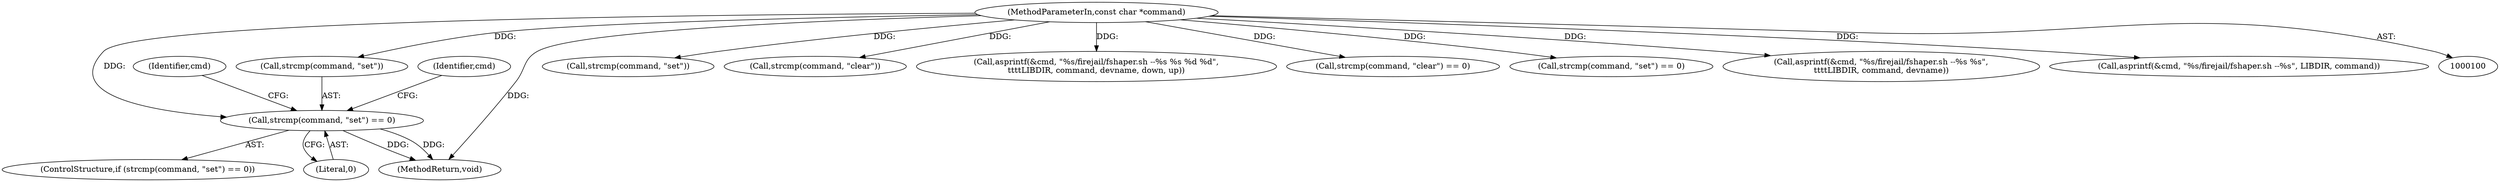 digraph "0_firejail_5d43fdcd215203868d440ffc42036f5f5ffc89fc@API" {
"1000332" [label="(Call,strcmp(command, \"set\") == 0)"];
"1000102" [label="(MethodParameterIn,const char *command)"];
"1000193" [label="(Call,strcmp(command, \"set\"))"];
"1000331" [label="(ControlStructure,if (strcmp(command, \"set\") == 0))"];
"1000205" [label="(Call,strcmp(command, \"clear\"))"];
"1000332" [label="(Call,strcmp(command, \"set\") == 0)"];
"1000340" [label="(Call,asprintf(&cmd, \"%s/firejail/fshaper.sh --%s %s %d %d\",\n\t\t\t\tLIBDIR, command, devname, down, up))"];
"1000204" [label="(Call,strcmp(command, \"clear\") == 0)"];
"1000192" [label="(Call,strcmp(command, \"set\") == 0)"];
"1000359" [label="(Identifier,cmd)"];
"1000333" [label="(Call,strcmp(command, \"set\"))"];
"1000357" [label="(Call,asprintf(&cmd, \"%s/firejail/fshaper.sh --%s %s\",\n\t\t\t\tLIBDIR, command, devname))"];
"1000336" [label="(Literal,0)"];
"1000372" [label="(Call,asprintf(&cmd, \"%s/firejail/fshaper.sh --%s\", LIBDIR, command))"];
"1000428" [label="(MethodReturn,void)"];
"1000342" [label="(Identifier,cmd)"];
"1000102" [label="(MethodParameterIn,const char *command)"];
"1000332" -> "1000331"  [label="AST: "];
"1000332" -> "1000336"  [label="CFG: "];
"1000333" -> "1000332"  [label="AST: "];
"1000336" -> "1000332"  [label="AST: "];
"1000342" -> "1000332"  [label="CFG: "];
"1000359" -> "1000332"  [label="CFG: "];
"1000332" -> "1000428"  [label="DDG: "];
"1000332" -> "1000428"  [label="DDG: "];
"1000102" -> "1000332"  [label="DDG: "];
"1000102" -> "1000100"  [label="AST: "];
"1000102" -> "1000428"  [label="DDG: "];
"1000102" -> "1000192"  [label="DDG: "];
"1000102" -> "1000193"  [label="DDG: "];
"1000102" -> "1000204"  [label="DDG: "];
"1000102" -> "1000205"  [label="DDG: "];
"1000102" -> "1000333"  [label="DDG: "];
"1000102" -> "1000340"  [label="DDG: "];
"1000102" -> "1000357"  [label="DDG: "];
"1000102" -> "1000372"  [label="DDG: "];
}
